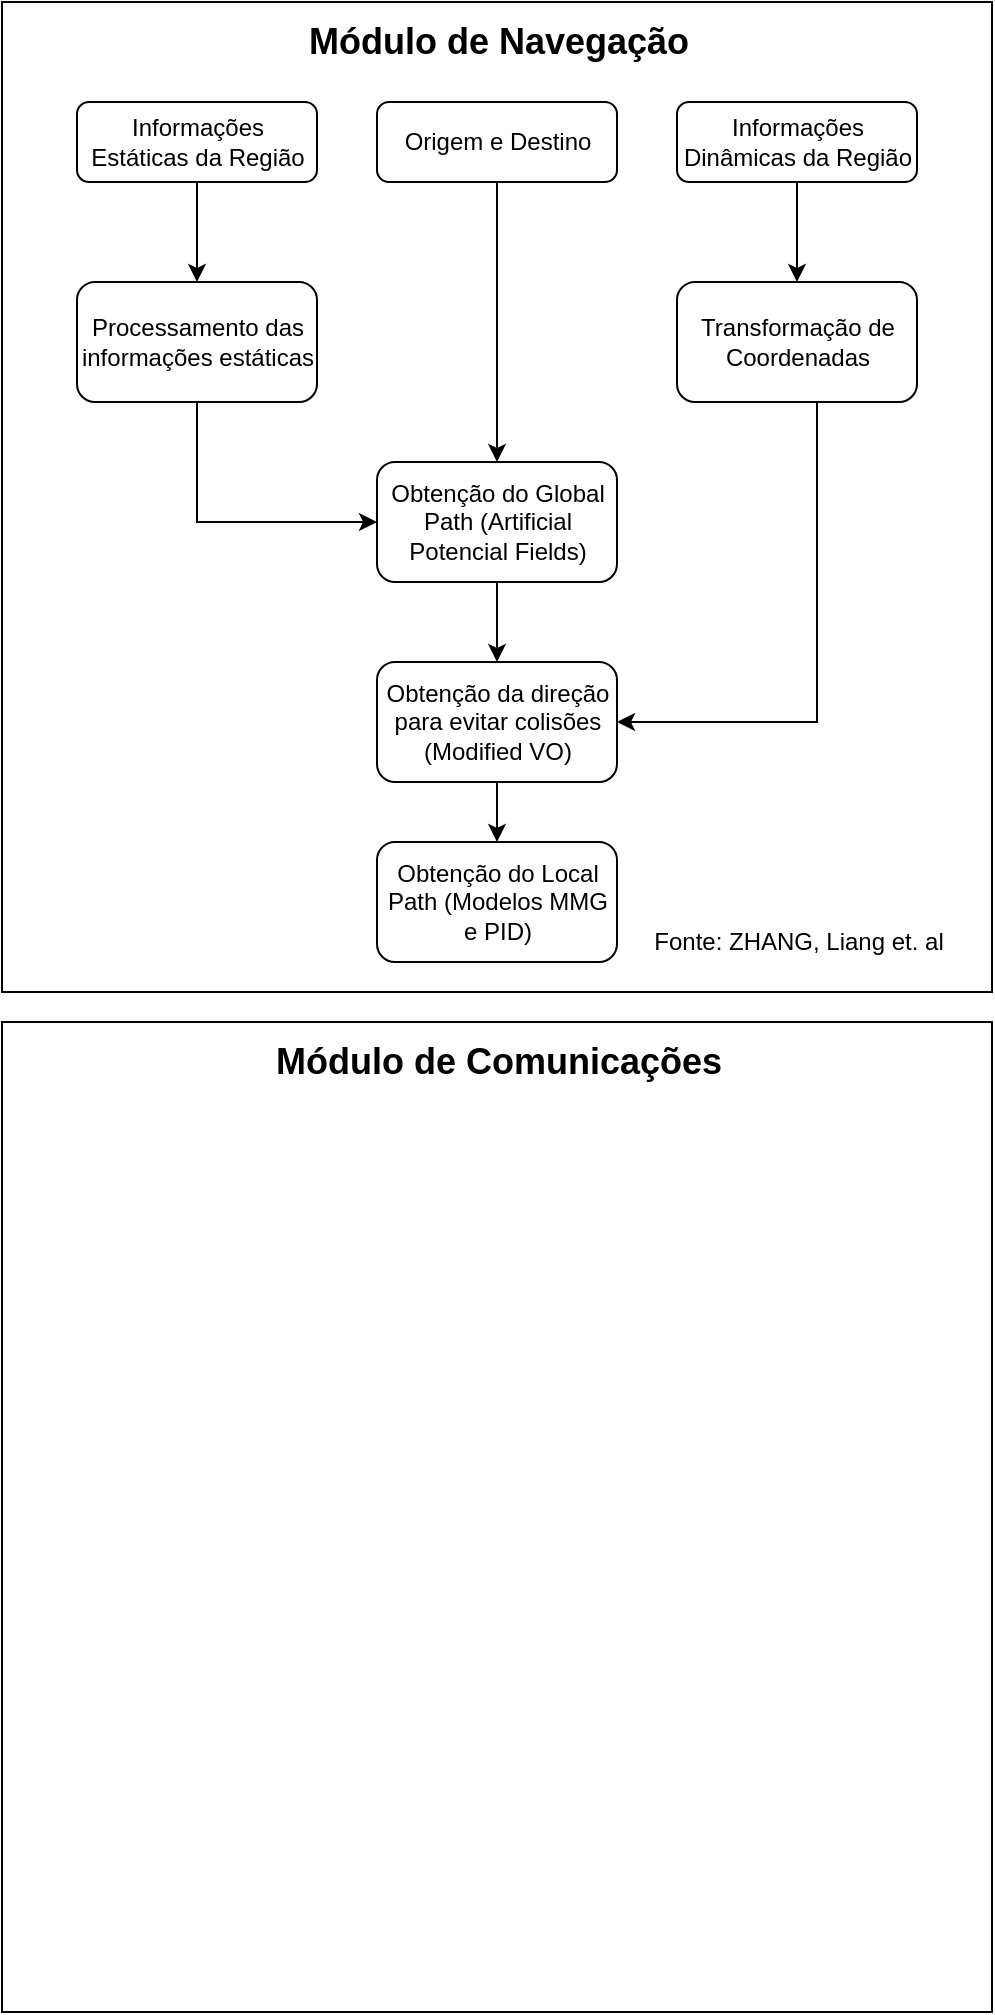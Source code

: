 <mxfile version="17.1.2" type="github" pages="2">
  <diagram id="C5RBs43oDa-KdzZeNtuy" name="Navigation">
    <mxGraphModel dx="1426" dy="792" grid="1" gridSize="10" guides="1" tooltips="1" connect="1" arrows="1" fold="1" page="1" pageScale="1" pageWidth="827" pageHeight="1169" math="0" shadow="0">
      <root>
        <mxCell id="WIyWlLk6GJQsqaUBKTNV-0" />
        <mxCell id="WIyWlLk6GJQsqaUBKTNV-1" parent="WIyWlLk6GJQsqaUBKTNV-0" />
        <mxCell id="A2MpQam9D6wGkPrpOAFW-15" value="" style="whiteSpace=wrap;html=1;aspect=fixed;" vertex="1" parent="WIyWlLk6GJQsqaUBKTNV-1">
          <mxGeometry x="40" y="40" width="495" height="495" as="geometry" />
        </mxCell>
        <mxCell id="A2MpQam9D6wGkPrpOAFW-5" value="" style="edgeStyle=orthogonalEdgeStyle;rounded=0;orthogonalLoop=1;jettySize=auto;html=1;" edge="1" parent="WIyWlLk6GJQsqaUBKTNV-1" source="WIyWlLk6GJQsqaUBKTNV-3" target="A2MpQam9D6wGkPrpOAFW-2">
          <mxGeometry relative="1" as="geometry" />
        </mxCell>
        <mxCell id="WIyWlLk6GJQsqaUBKTNV-3" value="Informações Estáticas da Região" style="rounded=1;whiteSpace=wrap;html=1;fontSize=12;glass=0;strokeWidth=1;shadow=0;" parent="WIyWlLk6GJQsqaUBKTNV-1" vertex="1">
          <mxGeometry x="77.5" y="90" width="120" height="40" as="geometry" />
        </mxCell>
        <mxCell id="A2MpQam9D6wGkPrpOAFW-9" value="" style="edgeStyle=orthogonalEdgeStyle;rounded=0;orthogonalLoop=1;jettySize=auto;html=1;" edge="1" parent="WIyWlLk6GJQsqaUBKTNV-1" source="A2MpQam9D6wGkPrpOAFW-0">
          <mxGeometry relative="1" as="geometry">
            <mxPoint x="287.5" y="270" as="targetPoint" />
          </mxGeometry>
        </mxCell>
        <mxCell id="A2MpQam9D6wGkPrpOAFW-0" value="Origem e Destino" style="rounded=1;whiteSpace=wrap;html=1;" vertex="1" parent="WIyWlLk6GJQsqaUBKTNV-1">
          <mxGeometry x="227.5" y="90" width="120" height="40" as="geometry" />
        </mxCell>
        <mxCell id="A2MpQam9D6wGkPrpOAFW-4" value="" style="edgeStyle=orthogonalEdgeStyle;rounded=0;orthogonalLoop=1;jettySize=auto;html=1;" edge="1" parent="WIyWlLk6GJQsqaUBKTNV-1" source="A2MpQam9D6wGkPrpOAFW-1" target="A2MpQam9D6wGkPrpOAFW-3">
          <mxGeometry relative="1" as="geometry" />
        </mxCell>
        <mxCell id="A2MpQam9D6wGkPrpOAFW-1" value="Informações Dinâmicas da Região" style="rounded=1;whiteSpace=wrap;html=1;" vertex="1" parent="WIyWlLk6GJQsqaUBKTNV-1">
          <mxGeometry x="377.5" y="90" width="120" height="40" as="geometry" />
        </mxCell>
        <mxCell id="A2MpQam9D6wGkPrpOAFW-7" value="" style="edgeStyle=orthogonalEdgeStyle;rounded=0;orthogonalLoop=1;jettySize=auto;html=1;" edge="1" parent="WIyWlLk6GJQsqaUBKTNV-1" source="A2MpQam9D6wGkPrpOAFW-2" target="A2MpQam9D6wGkPrpOAFW-6">
          <mxGeometry relative="1" as="geometry">
            <Array as="points">
              <mxPoint x="137.5" y="300" />
            </Array>
          </mxGeometry>
        </mxCell>
        <mxCell id="A2MpQam9D6wGkPrpOAFW-2" value="Processamento das informações estáticas" style="rounded=1;whiteSpace=wrap;html=1;" vertex="1" parent="WIyWlLk6GJQsqaUBKTNV-1">
          <mxGeometry x="77.5" y="180" width="120" height="60" as="geometry" />
        </mxCell>
        <mxCell id="A2MpQam9D6wGkPrpOAFW-14" style="edgeStyle=orthogonalEdgeStyle;rounded=0;orthogonalLoop=1;jettySize=auto;html=1;entryX=1;entryY=0.5;entryDx=0;entryDy=0;" edge="1" parent="WIyWlLk6GJQsqaUBKTNV-1" source="A2MpQam9D6wGkPrpOAFW-3" target="A2MpQam9D6wGkPrpOAFW-10">
          <mxGeometry relative="1" as="geometry">
            <Array as="points">
              <mxPoint x="447.5" y="400" />
            </Array>
          </mxGeometry>
        </mxCell>
        <mxCell id="A2MpQam9D6wGkPrpOAFW-3" value="Transformação de Coordenadas" style="whiteSpace=wrap;html=1;rounded=1;" vertex="1" parent="WIyWlLk6GJQsqaUBKTNV-1">
          <mxGeometry x="377.5" y="180" width="120" height="60" as="geometry" />
        </mxCell>
        <mxCell id="A2MpQam9D6wGkPrpOAFW-11" value="" style="edgeStyle=orthogonalEdgeStyle;rounded=0;orthogonalLoop=1;jettySize=auto;html=1;" edge="1" parent="WIyWlLk6GJQsqaUBKTNV-1" source="A2MpQam9D6wGkPrpOAFW-6" target="A2MpQam9D6wGkPrpOAFW-10">
          <mxGeometry relative="1" as="geometry" />
        </mxCell>
        <mxCell id="A2MpQam9D6wGkPrpOAFW-6" value="Obtenção do Global Path (Artificial Potencial Fields)" style="whiteSpace=wrap;html=1;rounded=1;" vertex="1" parent="WIyWlLk6GJQsqaUBKTNV-1">
          <mxGeometry x="227.5" y="270" width="120" height="60" as="geometry" />
        </mxCell>
        <mxCell id="A2MpQam9D6wGkPrpOAFW-13" value="" style="edgeStyle=orthogonalEdgeStyle;rounded=0;orthogonalLoop=1;jettySize=auto;html=1;" edge="1" parent="WIyWlLk6GJQsqaUBKTNV-1" source="A2MpQam9D6wGkPrpOAFW-10" target="A2MpQam9D6wGkPrpOAFW-12">
          <mxGeometry relative="1" as="geometry" />
        </mxCell>
        <mxCell id="A2MpQam9D6wGkPrpOAFW-10" value="Obtenção da direção para evitar colisões (Modified VO)" style="rounded=1;whiteSpace=wrap;html=1;" vertex="1" parent="WIyWlLk6GJQsqaUBKTNV-1">
          <mxGeometry x="227.5" y="370" width="120" height="60" as="geometry" />
        </mxCell>
        <mxCell id="A2MpQam9D6wGkPrpOAFW-12" value="Obtenção do Local Path (Modelos MMG e PID)" style="whiteSpace=wrap;html=1;rounded=1;" vertex="1" parent="WIyWlLk6GJQsqaUBKTNV-1">
          <mxGeometry x="227.5" y="460" width="120" height="60" as="geometry" />
        </mxCell>
        <mxCell id="A2MpQam9D6wGkPrpOAFW-16" value="&lt;font style=&quot;font-size: 18px&quot;&gt;&lt;b&gt;&lt;font style=&quot;font-size: 18px&quot; face=&quot;Helvetica&quot;&gt;Módulo de Navegação&lt;br&gt;&lt;/font&gt;&lt;/b&gt;&lt;/font&gt;" style="text;html=1;align=center;verticalAlign=middle;resizable=0;points=[];autosize=1;strokeColor=none;fillColor=none;" vertex="1" parent="WIyWlLk6GJQsqaUBKTNV-1">
          <mxGeometry x="182.5" y="50" width="210" height="20" as="geometry" />
        </mxCell>
        <mxCell id="2CX9nWmTLA9a7k8wfStZ-0" value="" style="whiteSpace=wrap;html=1;aspect=fixed;" vertex="1" parent="WIyWlLk6GJQsqaUBKTNV-1">
          <mxGeometry x="40" y="550" width="495" height="495" as="geometry" />
        </mxCell>
        <mxCell id="2CX9nWmTLA9a7k8wfStZ-1" value="&lt;font style=&quot;font-size: 18px&quot;&gt;&lt;b&gt;&lt;font style=&quot;font-size: 18px&quot; face=&quot;Helvetica&quot;&gt;Módulo de Comunicações&lt;br&gt;&lt;/font&gt;&lt;/b&gt;&lt;/font&gt;" style="text;html=1;align=center;verticalAlign=middle;resizable=0;points=[];autosize=1;strokeColor=none;fillColor=none;" vertex="1" parent="WIyWlLk6GJQsqaUBKTNV-1">
          <mxGeometry x="167.5" y="560" width="240" height="20" as="geometry" />
        </mxCell>
        <mxCell id="2CX9nWmTLA9a7k8wfStZ-2" value="Fonte: ZHANG, Liang et. al" style="text;html=1;align=center;verticalAlign=middle;resizable=0;points=[];autosize=1;strokeColor=none;fillColor=none;fontSize=12;fontFamily=Helvetica;" vertex="1" parent="WIyWlLk6GJQsqaUBKTNV-1">
          <mxGeometry x="357.5" y="500" width="160" height="20" as="geometry" />
        </mxCell>
      </root>
    </mxGraphModel>
  </diagram>
  <diagram id="bwD25l55lR1t9PkXeIWD" name="Global View">
    <mxGraphModel dx="1426" dy="792" grid="1" gridSize="10" guides="1" tooltips="1" connect="1" arrows="1" fold="1" page="1" pageScale="1" pageWidth="827" pageHeight="1169" math="0" shadow="0">
      <root>
        <mxCell id="YVrNHk5KZFRGaSK8lHW8-0" />
        <mxCell id="YVrNHk5KZFRGaSK8lHW8-1" parent="YVrNHk5KZFRGaSK8lHW8-0" />
      </root>
    </mxGraphModel>
  </diagram>
</mxfile>
